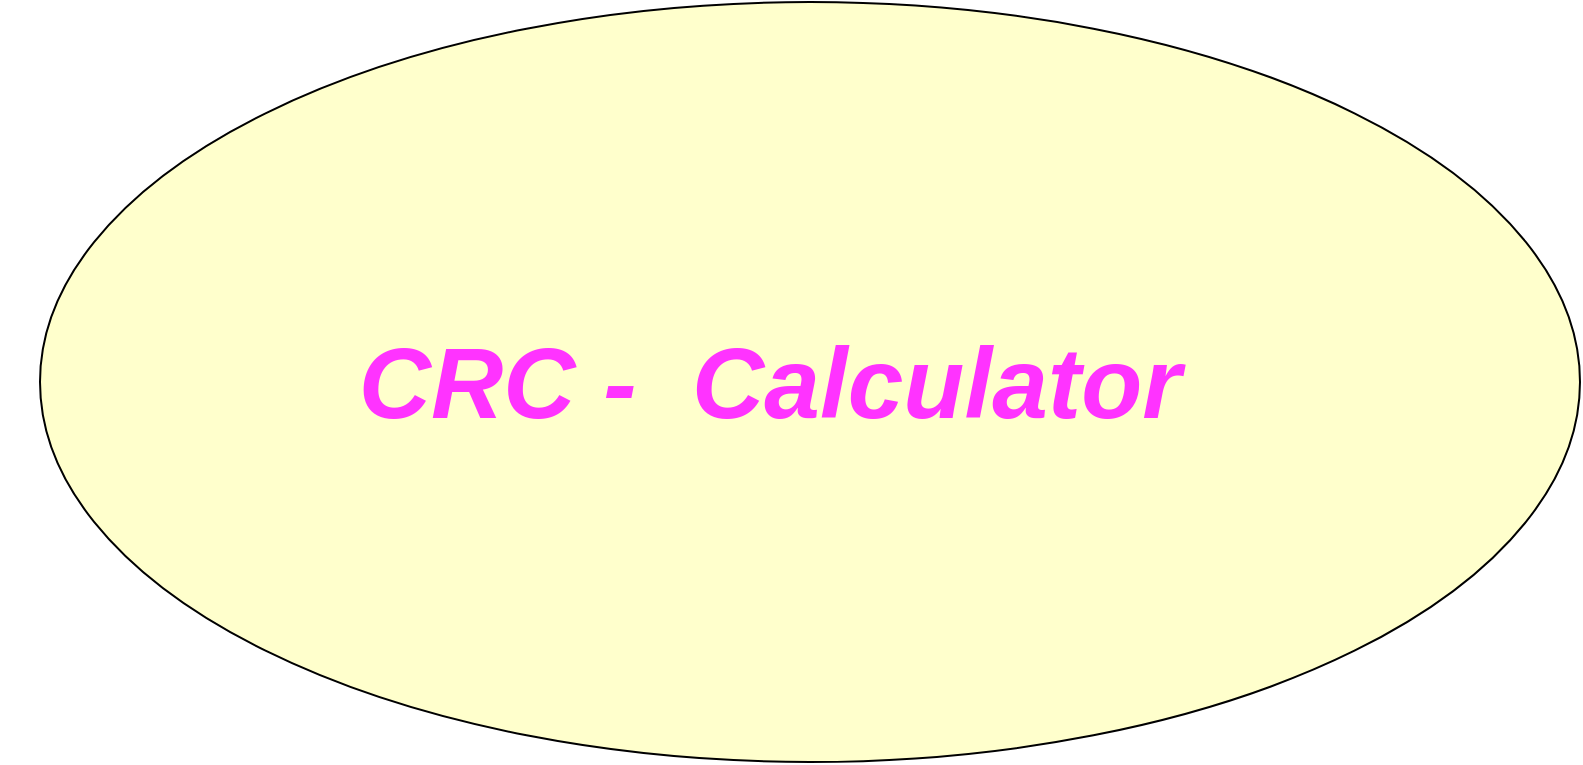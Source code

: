 <mxfile version="20.6.2" type="device"><diagram id="vWg1hhdTiMwkSgt2lvP-" name="Page-1"><mxGraphModel dx="2625" dy="1529" grid="1" gridSize="10" guides="1" tooltips="1" connect="1" arrows="1" fold="1" page="1" pageScale="1" pageWidth="1600" pageHeight="900" math="0" shadow="0"><root><mxCell id="0"/><mxCell id="1" parent="0"/><mxCell id="03aUsOdBS5CrtBGaVxBm-2" value="" style="ellipse;whiteSpace=wrap;html=1;fontSize=50;fontColor=#FF33FF;fillColor=#FFFFCC;" vertex="1" parent="1"><mxGeometry x="390" y="190" width="770" height="380" as="geometry"/></mxCell><mxCell id="03aUsOdBS5CrtBGaVxBm-1" value="CRC -&amp;nbsp; Calculator" style="text;html=1;strokeColor=none;fillColor=none;align=center;verticalAlign=middle;whiteSpace=wrap;rounded=0;fontSize=50;fontStyle=3;fontColor=#FF33FF;" vertex="1" parent="1"><mxGeometry x="370" y="200" width="770" height="360" as="geometry"/></mxCell></root></mxGraphModel></diagram></mxfile>